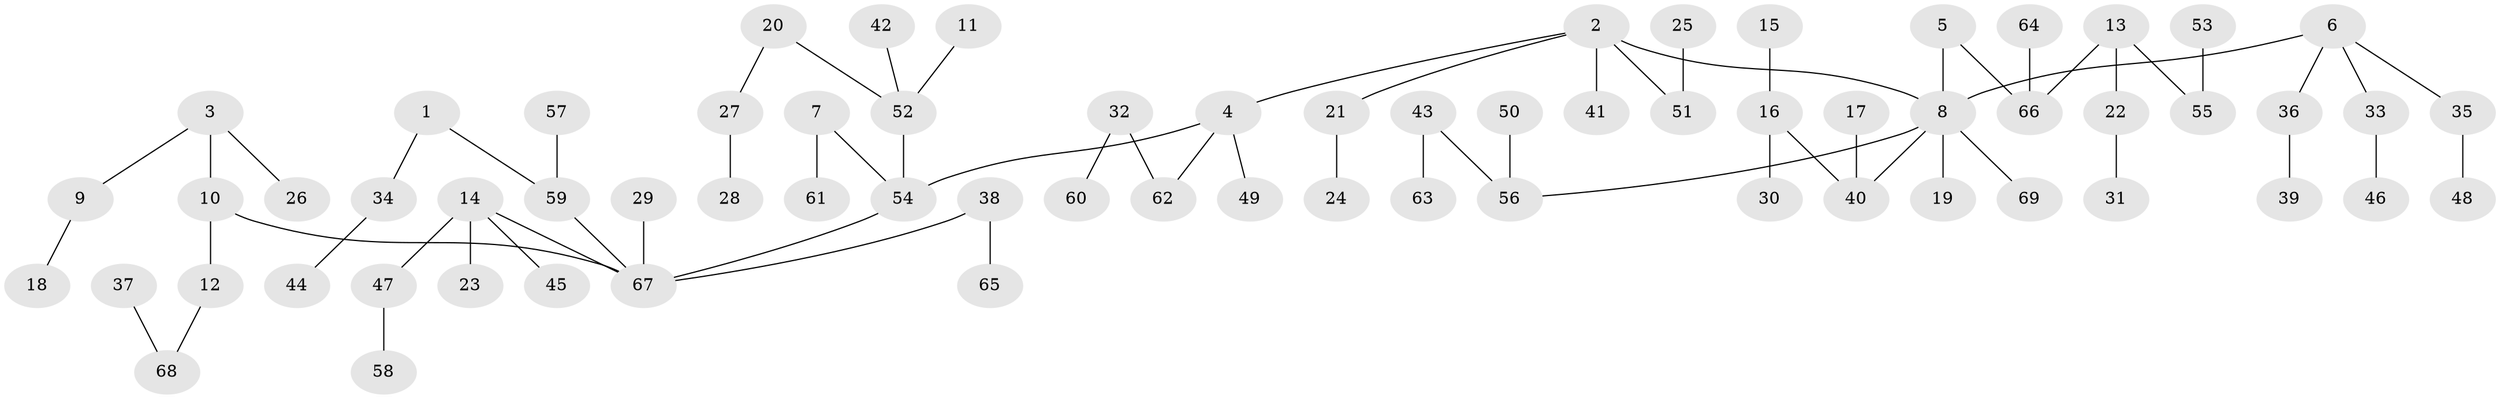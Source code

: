 // original degree distribution, {4: 0.08029197080291971, 5: 0.014598540145985401, 8: 0.014598540145985401, 2: 0.25547445255474455, 3: 0.145985401459854, 6: 0.0072992700729927005, 1: 0.48175182481751827}
// Generated by graph-tools (version 1.1) at 2025/02/03/09/25 03:02:24]
// undirected, 69 vertices, 68 edges
graph export_dot {
graph [start="1"]
  node [color=gray90,style=filled];
  1;
  2;
  3;
  4;
  5;
  6;
  7;
  8;
  9;
  10;
  11;
  12;
  13;
  14;
  15;
  16;
  17;
  18;
  19;
  20;
  21;
  22;
  23;
  24;
  25;
  26;
  27;
  28;
  29;
  30;
  31;
  32;
  33;
  34;
  35;
  36;
  37;
  38;
  39;
  40;
  41;
  42;
  43;
  44;
  45;
  46;
  47;
  48;
  49;
  50;
  51;
  52;
  53;
  54;
  55;
  56;
  57;
  58;
  59;
  60;
  61;
  62;
  63;
  64;
  65;
  66;
  67;
  68;
  69;
  1 -- 34 [weight=1.0];
  1 -- 59 [weight=1.0];
  2 -- 4 [weight=1.0];
  2 -- 8 [weight=1.0];
  2 -- 21 [weight=1.0];
  2 -- 41 [weight=1.0];
  2 -- 51 [weight=1.0];
  3 -- 9 [weight=1.0];
  3 -- 10 [weight=1.0];
  3 -- 26 [weight=1.0];
  4 -- 49 [weight=1.0];
  4 -- 54 [weight=1.0];
  4 -- 62 [weight=1.0];
  5 -- 8 [weight=1.0];
  5 -- 66 [weight=1.0];
  6 -- 8 [weight=1.0];
  6 -- 33 [weight=1.0];
  6 -- 35 [weight=1.0];
  6 -- 36 [weight=1.0];
  7 -- 54 [weight=1.0];
  7 -- 61 [weight=1.0];
  8 -- 19 [weight=1.0];
  8 -- 40 [weight=1.0];
  8 -- 56 [weight=1.0];
  8 -- 69 [weight=1.0];
  9 -- 18 [weight=1.0];
  10 -- 12 [weight=1.0];
  10 -- 67 [weight=1.0];
  11 -- 52 [weight=1.0];
  12 -- 68 [weight=1.0];
  13 -- 22 [weight=1.0];
  13 -- 55 [weight=1.0];
  13 -- 66 [weight=1.0];
  14 -- 23 [weight=1.0];
  14 -- 45 [weight=1.0];
  14 -- 47 [weight=1.0];
  14 -- 67 [weight=1.0];
  15 -- 16 [weight=1.0];
  16 -- 30 [weight=1.0];
  16 -- 40 [weight=1.0];
  17 -- 40 [weight=1.0];
  20 -- 27 [weight=1.0];
  20 -- 52 [weight=1.0];
  21 -- 24 [weight=1.0];
  22 -- 31 [weight=1.0];
  25 -- 51 [weight=1.0];
  27 -- 28 [weight=1.0];
  29 -- 67 [weight=1.0];
  32 -- 60 [weight=1.0];
  32 -- 62 [weight=1.0];
  33 -- 46 [weight=1.0];
  34 -- 44 [weight=1.0];
  35 -- 48 [weight=1.0];
  36 -- 39 [weight=1.0];
  37 -- 68 [weight=1.0];
  38 -- 65 [weight=1.0];
  38 -- 67 [weight=1.0];
  42 -- 52 [weight=1.0];
  43 -- 56 [weight=1.0];
  43 -- 63 [weight=1.0];
  47 -- 58 [weight=1.0];
  50 -- 56 [weight=1.0];
  52 -- 54 [weight=1.0];
  53 -- 55 [weight=1.0];
  54 -- 67 [weight=1.0];
  57 -- 59 [weight=1.0];
  59 -- 67 [weight=1.0];
  64 -- 66 [weight=1.0];
}
